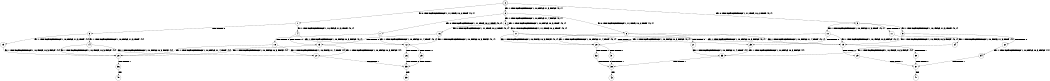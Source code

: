 digraph BCG {
size = "7, 10.5";
center = TRUE;
node [shape = circle];
0 [peripheries = 2];
0 -> 1 [label = "EX !0 !ATOMIC_EXCH_BRANCH (1, +1, TRUE, +0, 2, TRUE) !{0, 1}"];
0 -> 2 [label = "EX !1 !ATOMIC_EXCH_BRANCH (1, +0, FALSE, +1, 3, FALSE) !{0, 1}"];
0 -> 3 [label = "EX !0 !ATOMIC_EXCH_BRANCH (1, +1, TRUE, +0, 2, TRUE) !{0, 1}"];
1 -> 4 [label = "EX !1 !ATOMIC_EXCH_BRANCH (1, +0, FALSE, +1, 3, TRUE) !{0, 1}"];
1 -> 5 [label = "TERMINATE !0"];
2 -> 6 [label = "EX !1 !ATOMIC_EXCH_BRANCH (1, +0, FALSE, +1, 4, FALSE) !{0, 1}"];
2 -> 7 [label = "EX !0 !ATOMIC_EXCH_BRANCH (1, +1, TRUE, +0, 2, TRUE) !{0, 1}"];
2 -> 8 [label = "EX !0 !ATOMIC_EXCH_BRANCH (1, +1, TRUE, +0, 2, TRUE) !{0, 1}"];
3 -> 9 [label = "EX !1 !ATOMIC_EXCH_BRANCH (1, +0, FALSE, +1, 3, TRUE) !{0, 1}"];
3 -> 10 [label = "EX !1 !ATOMIC_EXCH_BRANCH (1, +0, FALSE, +1, 3, TRUE) !{0, 1}"];
3 -> 11 [label = "TERMINATE !0"];
4 -> 12 [label = "EX !1 !ATOMIC_EXCH_BRANCH (1, +0, FALSE, +0, 3, FALSE) !{0, 1}"];
4 -> 13 [label = "TERMINATE !0"];
5 -> 14 [label = "EX !1 !ATOMIC_EXCH_BRANCH (1, +0, FALSE, +1, 3, TRUE) !{1}"];
5 -> 15 [label = "EX !1 !ATOMIC_EXCH_BRANCH (1, +0, FALSE, +1, 3, TRUE) !{1}"];
6 -> 6 [label = "EX !1 !ATOMIC_EXCH_BRANCH (1, +0, FALSE, +0, 3, TRUE) !{0, 1}"];
6 -> 16 [label = "EX !0 !ATOMIC_EXCH_BRANCH (1, +1, TRUE, +0, 2, TRUE) !{0, 1}"];
6 -> 17 [label = "EX !0 !ATOMIC_EXCH_BRANCH (1, +1, TRUE, +0, 2, TRUE) !{0, 1}"];
7 -> 12 [label = "EX !1 !ATOMIC_EXCH_BRANCH (1, +0, FALSE, +1, 4, TRUE) !{0, 1}"];
7 -> 18 [label = "TERMINATE !0"];
8 -> 19 [label = "EX !1 !ATOMIC_EXCH_BRANCH (1, +0, FALSE, +1, 4, TRUE) !{0, 1}"];
8 -> 20 [label = "EX !1 !ATOMIC_EXCH_BRANCH (1, +0, FALSE, +1, 4, TRUE) !{0, 1}"];
8 -> 21 [label = "TERMINATE !0"];
9 -> 19 [label = "EX !1 !ATOMIC_EXCH_BRANCH (1, +0, FALSE, +0, 3, FALSE) !{0, 1}"];
9 -> 22 [label = "TERMINATE !0"];
10 -> 19 [label = "EX !1 !ATOMIC_EXCH_BRANCH (1, +0, FALSE, +0, 3, FALSE) !{0, 1}"];
10 -> 20 [label = "EX !1 !ATOMIC_EXCH_BRANCH (1, +0, FALSE, +0, 3, FALSE) !{0, 1}"];
10 -> 23 [label = "TERMINATE !0"];
11 -> 24 [label = "EX !1 !ATOMIC_EXCH_BRANCH (1, +0, FALSE, +1, 3, TRUE) !{1}"];
12 -> 25 [label = "TERMINATE !0"];
12 -> 26 [label = "TERMINATE !1"];
13 -> 27 [label = "EX !1 !ATOMIC_EXCH_BRANCH (1, +0, FALSE, +0, 3, FALSE) !{1}"];
13 -> 28 [label = "EX !1 !ATOMIC_EXCH_BRANCH (1, +0, FALSE, +0, 3, FALSE) !{1}"];
14 -> 27 [label = "EX !1 !ATOMIC_EXCH_BRANCH (1, +0, FALSE, +0, 3, FALSE) !{1}"];
14 -> 28 [label = "EX !1 !ATOMIC_EXCH_BRANCH (1, +0, FALSE, +0, 3, FALSE) !{1}"];
15 -> 28 [label = "EX !1 !ATOMIC_EXCH_BRANCH (1, +0, FALSE, +0, 3, FALSE) !{1}"];
16 -> 12 [label = "EX !1 !ATOMIC_EXCH_BRANCH (1, +0, FALSE, +0, 3, FALSE) !{0, 1}"];
16 -> 13 [label = "TERMINATE !0"];
17 -> 19 [label = "EX !1 !ATOMIC_EXCH_BRANCH (1, +0, FALSE, +0, 3, FALSE) !{0, 1}"];
17 -> 20 [label = "EX !1 !ATOMIC_EXCH_BRANCH (1, +0, FALSE, +0, 3, FALSE) !{0, 1}"];
17 -> 23 [label = "TERMINATE !0"];
18 -> 27 [label = "EX !1 !ATOMIC_EXCH_BRANCH (1, +0, FALSE, +1, 4, TRUE) !{1}"];
18 -> 28 [label = "EX !1 !ATOMIC_EXCH_BRANCH (1, +0, FALSE, +1, 4, TRUE) !{1}"];
19 -> 29 [label = "TERMINATE !0"];
19 -> 30 [label = "TERMINATE !1"];
20 -> 31 [label = "TERMINATE !0"];
20 -> 32 [label = "TERMINATE !1"];
21 -> 33 [label = "EX !1 !ATOMIC_EXCH_BRANCH (1, +0, FALSE, +1, 4, TRUE) !{1}"];
22 -> 34 [label = "EX !1 !ATOMIC_EXCH_BRANCH (1, +0, FALSE, +0, 3, FALSE) !{1}"];
23 -> 33 [label = "EX !1 !ATOMIC_EXCH_BRANCH (1, +0, FALSE, +0, 3, FALSE) !{1}"];
24 -> 33 [label = "EX !1 !ATOMIC_EXCH_BRANCH (1, +0, FALSE, +0, 3, FALSE) !{1}"];
25 -> 35 [label = "TERMINATE !1"];
26 -> 35 [label = "TERMINATE !0"];
27 -> 35 [label = "TERMINATE !1"];
28 -> 36 [label = "TERMINATE !1"];
29 -> 37 [label = "TERMINATE !1"];
30 -> 37 [label = "TERMINATE !0"];
31 -> 38 [label = "TERMINATE !1"];
32 -> 38 [label = "TERMINATE !0"];
33 -> 38 [label = "TERMINATE !1"];
34 -> 37 [label = "TERMINATE !1"];
35 -> 39 [label = "exit"];
36 -> 40 [label = "exit"];
37 -> 41 [label = "exit"];
38 -> 42 [label = "exit"];
}
